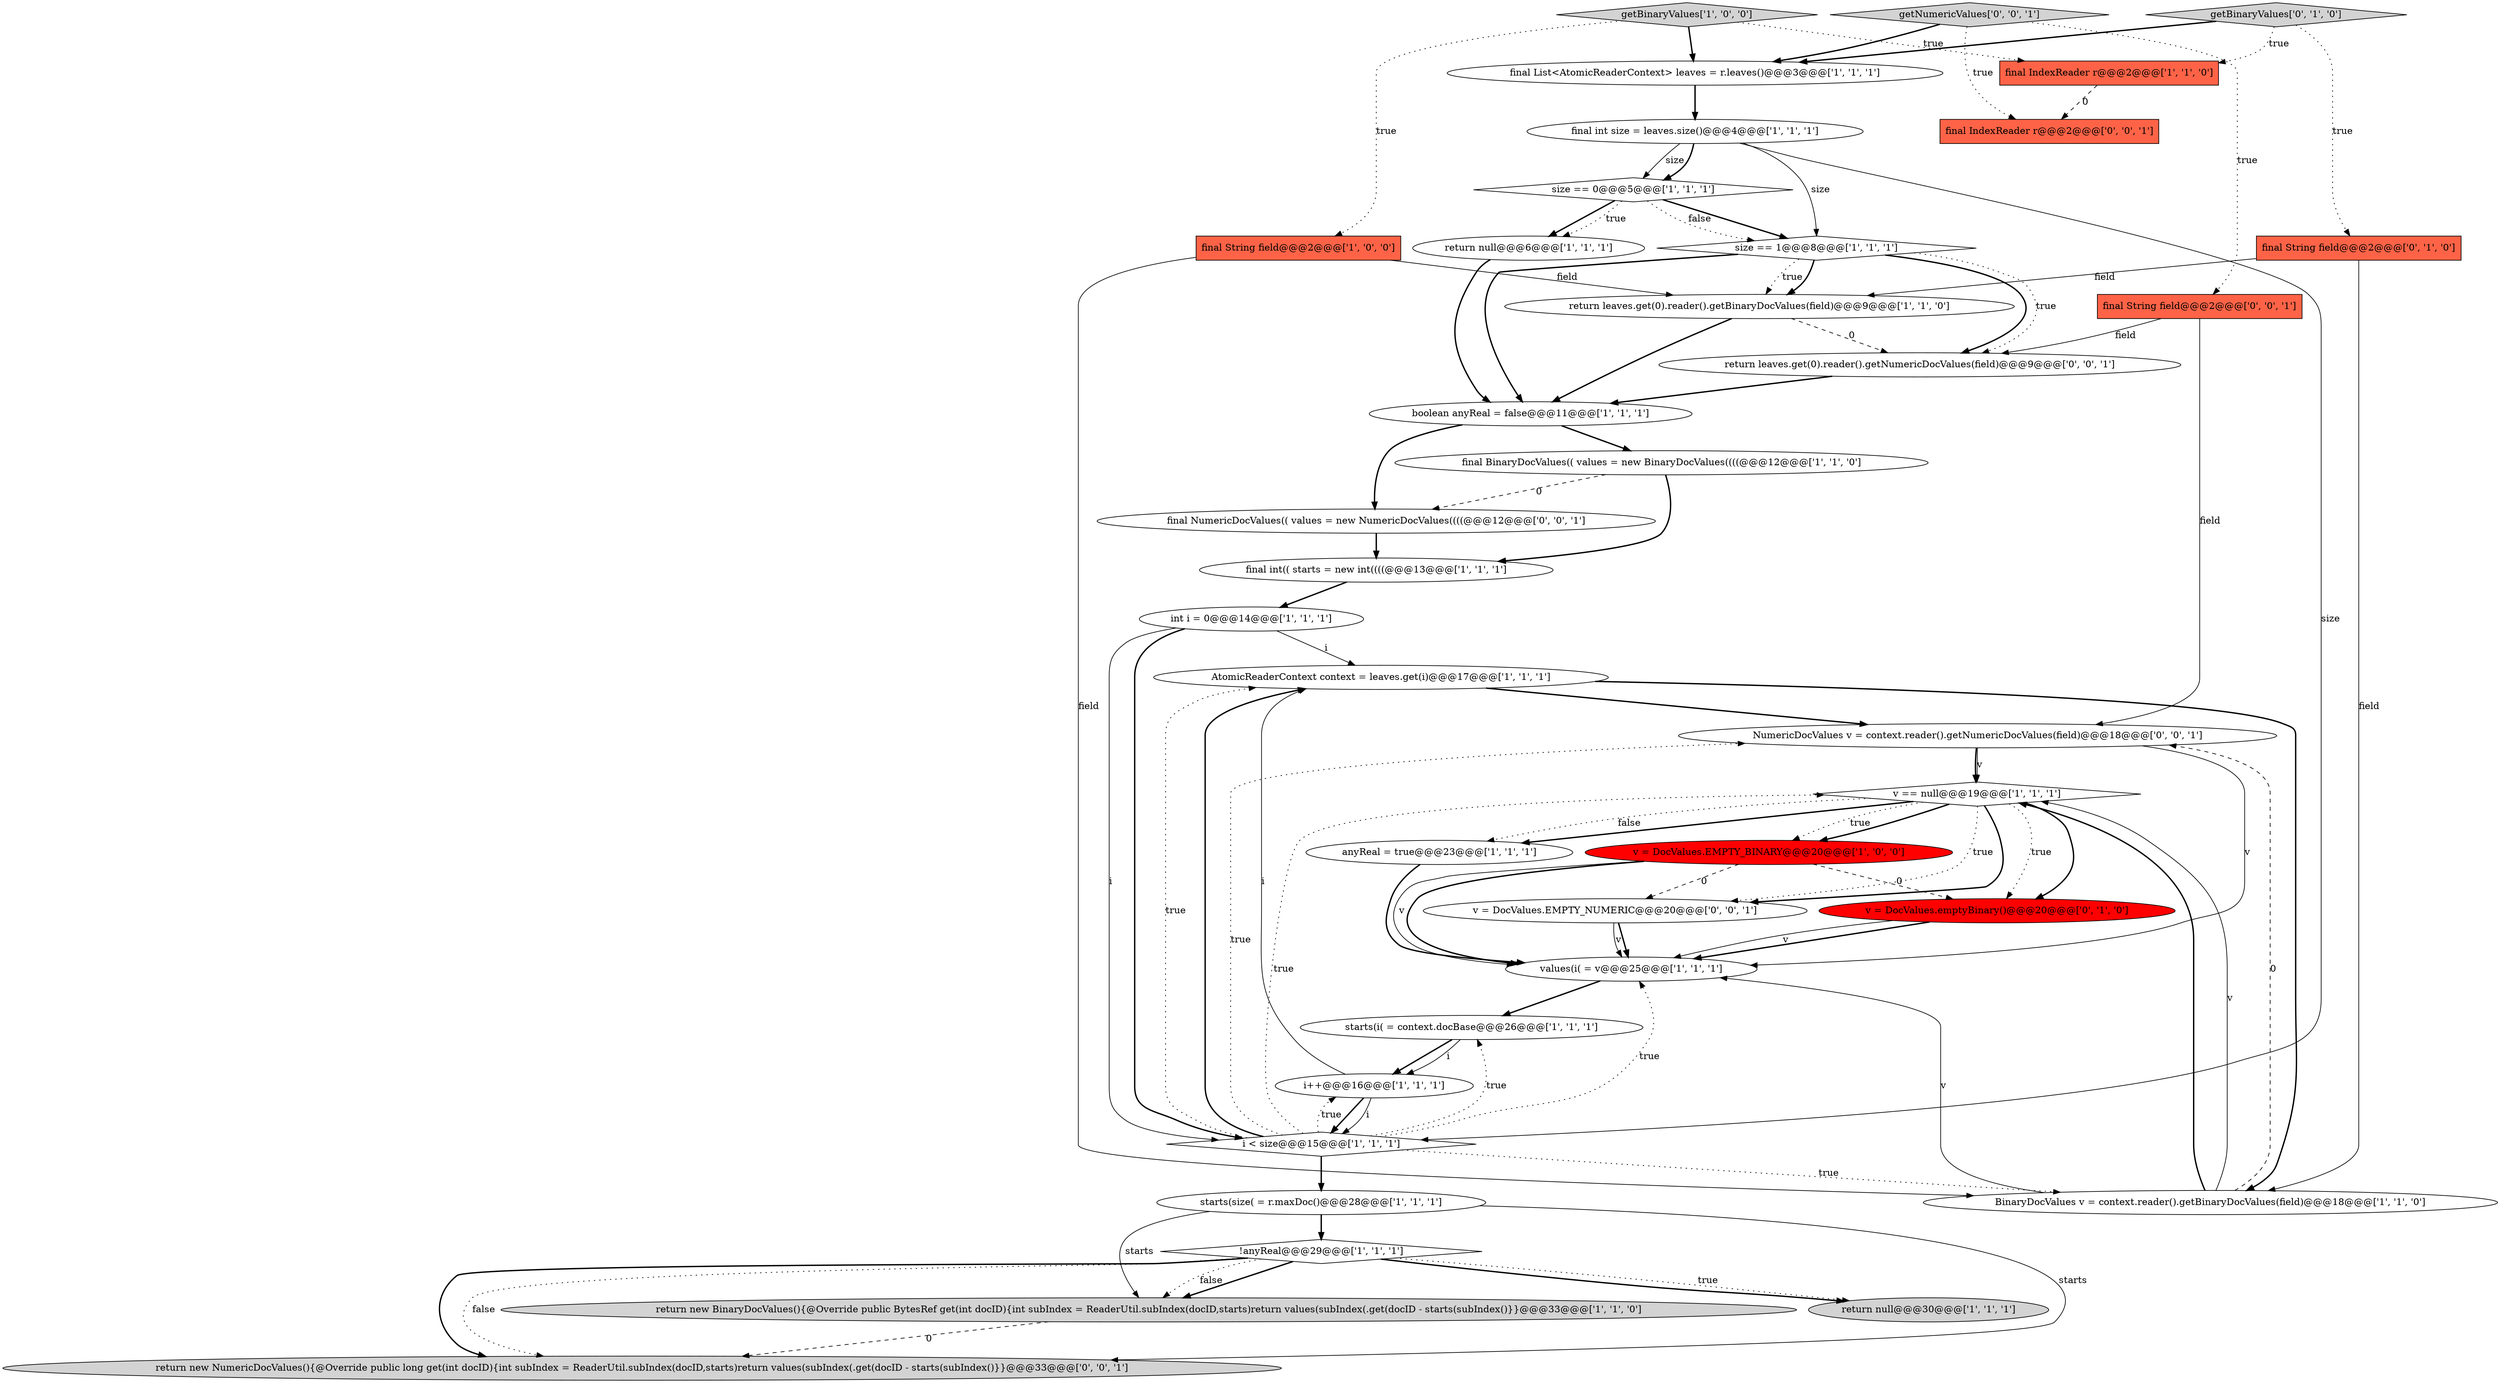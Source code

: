 digraph {
32 [style = filled, label = "return leaves.get(0).reader().getNumericDocValues(field)@@@9@@@['0', '0', '1']", fillcolor = white, shape = ellipse image = "AAA0AAABBB3BBB"];
10 [style = filled, label = "final String field@@@2@@@['1', '0', '0']", fillcolor = tomato, shape = box image = "AAA0AAABBB1BBB"];
9 [style = filled, label = "!anyReal@@@29@@@['1', '1', '1']", fillcolor = white, shape = diamond image = "AAA0AAABBB1BBB"];
33 [style = filled, label = "getNumericValues['0', '0', '1']", fillcolor = lightgray, shape = diamond image = "AAA0AAABBB3BBB"];
7 [style = filled, label = "return null@@@30@@@['1', '1', '1']", fillcolor = lightgray, shape = ellipse image = "AAA0AAABBB1BBB"];
22 [style = filled, label = "size == 1@@@8@@@['1', '1', '1']", fillcolor = white, shape = diamond image = "AAA0AAABBB1BBB"];
26 [style = filled, label = "getBinaryValues['0', '1', '0']", fillcolor = lightgray, shape = diamond image = "AAA0AAABBB2BBB"];
11 [style = filled, label = "getBinaryValues['1', '0', '0']", fillcolor = lightgray, shape = diamond image = "AAA0AAABBB1BBB"];
36 [style = filled, label = "final NumericDocValues(( values = new NumericDocValues((((@@@12@@@['0', '0', '1']", fillcolor = white, shape = ellipse image = "AAA0AAABBB3BBB"];
2 [style = filled, label = "final List<AtomicReaderContext> leaves = r.leaves()@@@3@@@['1', '1', '1']", fillcolor = white, shape = ellipse image = "AAA0AAABBB1BBB"];
5 [style = filled, label = "v == null@@@19@@@['1', '1', '1']", fillcolor = white, shape = diamond image = "AAA0AAABBB1BBB"];
4 [style = filled, label = "size == 0@@@5@@@['1', '1', '1']", fillcolor = white, shape = diamond image = "AAA0AAABBB1BBB"];
27 [style = filled, label = "final String field@@@2@@@['0', '1', '0']", fillcolor = tomato, shape = box image = "AAA0AAABBB2BBB"];
19 [style = filled, label = "int i = 0@@@14@@@['1', '1', '1']", fillcolor = white, shape = ellipse image = "AAA0AAABBB1BBB"];
18 [style = filled, label = "boolean anyReal = false@@@11@@@['1', '1', '1']", fillcolor = white, shape = ellipse image = "AAA0AAABBB1BBB"];
25 [style = filled, label = "return null@@@6@@@['1', '1', '1']", fillcolor = white, shape = ellipse image = "AAA0AAABBB1BBB"];
1 [style = filled, label = "anyReal = true@@@23@@@['1', '1', '1']", fillcolor = white, shape = ellipse image = "AAA0AAABBB1BBB"];
12 [style = filled, label = "v = DocValues.EMPTY_BINARY@@@20@@@['1', '0', '0']", fillcolor = red, shape = ellipse image = "AAA1AAABBB1BBB"];
29 [style = filled, label = "return new NumericDocValues(){@Override public long get(int docID){int subIndex = ReaderUtil.subIndex(docID,starts)return values(subIndex(.get(docID - starts(subIndex()}}@@@33@@@['0', '0', '1']", fillcolor = lightgray, shape = ellipse image = "AAA0AAABBB3BBB"];
30 [style = filled, label = "NumericDocValues v = context.reader().getNumericDocValues(field)@@@18@@@['0', '0', '1']", fillcolor = white, shape = ellipse image = "AAA0AAABBB3BBB"];
28 [style = filled, label = "v = DocValues.emptyBinary()@@@20@@@['0', '1', '0']", fillcolor = red, shape = ellipse image = "AAA1AAABBB2BBB"];
34 [style = filled, label = "v = DocValues.EMPTY_NUMERIC@@@20@@@['0', '0', '1']", fillcolor = white, shape = ellipse image = "AAA0AAABBB3BBB"];
13 [style = filled, label = "final IndexReader r@@@2@@@['1', '1', '0']", fillcolor = tomato, shape = box image = "AAA0AAABBB1BBB"];
3 [style = filled, label = "BinaryDocValues v = context.reader().getBinaryDocValues(field)@@@18@@@['1', '1', '0']", fillcolor = white, shape = ellipse image = "AAA0AAABBB1BBB"];
23 [style = filled, label = "starts(i( = context.docBase@@@26@@@['1', '1', '1']", fillcolor = white, shape = ellipse image = "AAA0AAABBB1BBB"];
0 [style = filled, label = "starts(size( = r.maxDoc()@@@28@@@['1', '1', '1']", fillcolor = white, shape = ellipse image = "AAA0AAABBB1BBB"];
21 [style = filled, label = "values(i( = v@@@25@@@['1', '1', '1']", fillcolor = white, shape = ellipse image = "AAA0AAABBB1BBB"];
17 [style = filled, label = "AtomicReaderContext context = leaves.get(i)@@@17@@@['1', '1', '1']", fillcolor = white, shape = ellipse image = "AAA0AAABBB1BBB"];
20 [style = filled, label = "i < size@@@15@@@['1', '1', '1']", fillcolor = white, shape = diamond image = "AAA0AAABBB1BBB"];
16 [style = filled, label = "return new BinaryDocValues(){@Override public BytesRef get(int docID){int subIndex = ReaderUtil.subIndex(docID,starts)return values(subIndex(.get(docID - starts(subIndex()}}@@@33@@@['1', '1', '0']", fillcolor = lightgray, shape = ellipse image = "AAA0AAABBB1BBB"];
24 [style = filled, label = "return leaves.get(0).reader().getBinaryDocValues(field)@@@9@@@['1', '1', '0']", fillcolor = white, shape = ellipse image = "AAA0AAABBB1BBB"];
8 [style = filled, label = "i++@@@16@@@['1', '1', '1']", fillcolor = white, shape = ellipse image = "AAA0AAABBB1BBB"];
15 [style = filled, label = "final int size = leaves.size()@@@4@@@['1', '1', '1']", fillcolor = white, shape = ellipse image = "AAA0AAABBB1BBB"];
31 [style = filled, label = "final String field@@@2@@@['0', '0', '1']", fillcolor = tomato, shape = box image = "AAA0AAABBB3BBB"];
35 [style = filled, label = "final IndexReader r@@@2@@@['0', '0', '1']", fillcolor = tomato, shape = box image = "AAA0AAABBB3BBB"];
6 [style = filled, label = "final int(( starts = new int((((@@@13@@@['1', '1', '1']", fillcolor = white, shape = ellipse image = "AAA0AAABBB1BBB"];
14 [style = filled, label = "final BinaryDocValues(( values = new BinaryDocValues((((@@@12@@@['1', '1', '0']", fillcolor = white, shape = ellipse image = "AAA0AAABBB1BBB"];
0->29 [style = solid, label="starts"];
34->21 [style = solid, label="v"];
4->25 [style = bold, label=""];
19->17 [style = solid, label="i"];
20->0 [style = bold, label=""];
8->20 [style = solid, label="i"];
5->12 [style = dotted, label="true"];
26->13 [style = dotted, label="true"];
9->7 [style = bold, label=""];
5->28 [style = bold, label=""];
9->16 [style = bold, label=""];
5->34 [style = bold, label=""];
19->20 [style = solid, label="i"];
3->5 [style = bold, label=""];
28->21 [style = bold, label=""];
33->35 [style = dotted, label="true"];
8->20 [style = bold, label=""];
20->30 [style = dotted, label="true"];
1->21 [style = bold, label=""];
2->15 [style = bold, label=""];
32->18 [style = bold, label=""];
31->32 [style = solid, label="field"];
9->29 [style = bold, label=""];
36->6 [style = bold, label=""];
12->21 [style = bold, label=""];
3->21 [style = solid, label="v"];
11->10 [style = dotted, label="true"];
19->20 [style = bold, label=""];
15->4 [style = solid, label="size"];
22->32 [style = bold, label=""];
15->22 [style = solid, label="size"];
22->24 [style = dotted, label="true"];
30->5 [style = solid, label="v"];
11->13 [style = dotted, label="true"];
23->8 [style = bold, label=""];
5->1 [style = dotted, label="false"];
24->18 [style = bold, label=""];
24->32 [style = dashed, label="0"];
20->5 [style = dotted, label="true"];
5->1 [style = bold, label=""];
22->18 [style = bold, label=""];
5->34 [style = dotted, label="true"];
10->24 [style = solid, label="field"];
0->16 [style = solid, label="starts"];
20->3 [style = dotted, label="true"];
22->32 [style = dotted, label="true"];
12->34 [style = dashed, label="0"];
4->22 [style = bold, label=""];
14->6 [style = bold, label=""];
9->29 [style = dotted, label="false"];
21->23 [style = bold, label=""];
33->31 [style = dotted, label="true"];
31->30 [style = solid, label="field"];
3->30 [style = dashed, label="0"];
3->5 [style = solid, label="v"];
13->35 [style = dashed, label="0"];
20->17 [style = dotted, label="true"];
26->27 [style = dotted, label="true"];
25->18 [style = bold, label=""];
28->21 [style = solid, label="v"];
15->20 [style = solid, label="size"];
30->5 [style = bold, label=""];
20->23 [style = dotted, label="true"];
27->24 [style = solid, label="field"];
17->3 [style = bold, label=""];
10->3 [style = solid, label="field"];
9->7 [style = dotted, label="true"];
23->8 [style = solid, label="i"];
5->28 [style = dotted, label="true"];
33->2 [style = bold, label=""];
34->21 [style = bold, label=""];
8->17 [style = solid, label="i"];
27->3 [style = solid, label="field"];
0->9 [style = bold, label=""];
20->17 [style = bold, label=""];
20->8 [style = dotted, label="true"];
18->36 [style = bold, label=""];
17->30 [style = bold, label=""];
6->19 [style = bold, label=""];
20->21 [style = dotted, label="true"];
4->25 [style = dotted, label="true"];
14->36 [style = dashed, label="0"];
9->16 [style = dotted, label="false"];
11->2 [style = bold, label=""];
12->21 [style = solid, label="v"];
26->2 [style = bold, label=""];
5->12 [style = bold, label=""];
4->22 [style = dotted, label="false"];
12->28 [style = dashed, label="0"];
15->4 [style = bold, label=""];
16->29 [style = dashed, label="0"];
22->24 [style = bold, label=""];
30->21 [style = solid, label="v"];
18->14 [style = bold, label=""];
}
